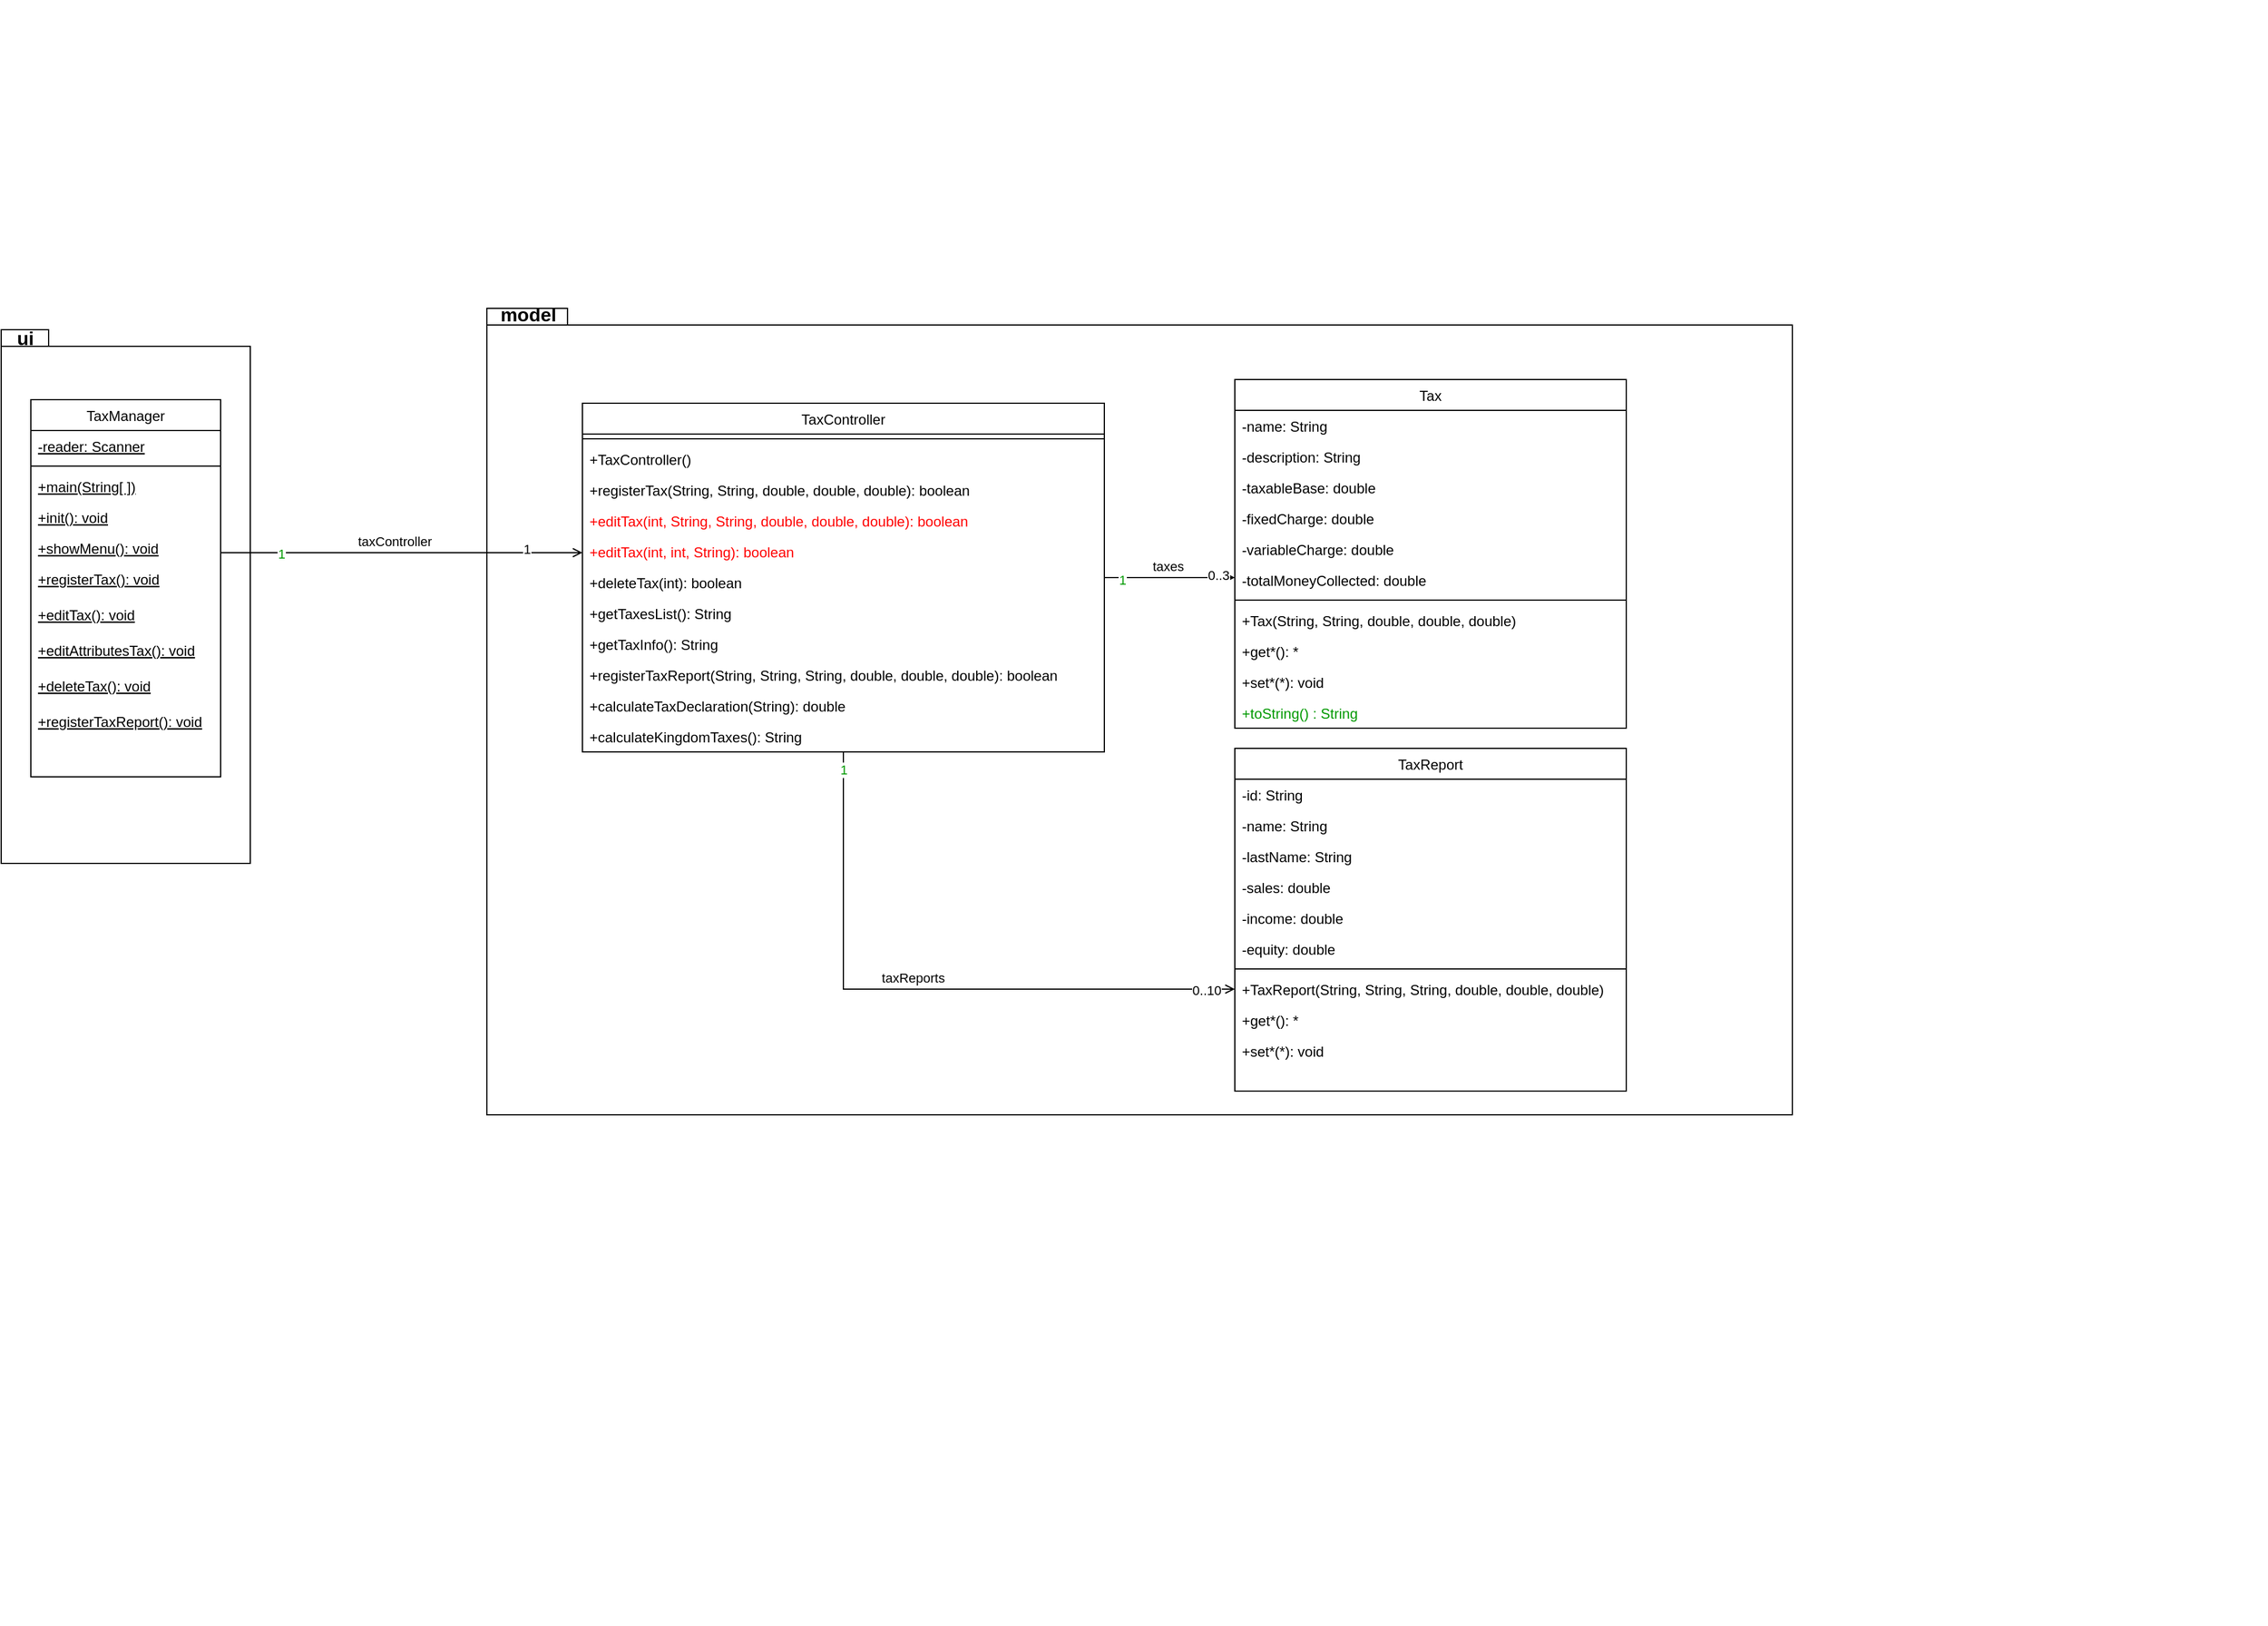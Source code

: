 <mxfile version="17.4.1" type="device"><diagram id="C5RBs43oDa-KdzZeNtuy" name="Page-1"><mxGraphModel dx="1577" dy="1588" grid="1" gridSize="10" guides="1" tooltips="1" connect="1" arrows="1" fold="1" page="1" pageScale="1" pageWidth="827" pageHeight="1169" math="0" shadow="0"><root><mxCell id="WIyWlLk6GJQsqaUBKTNV-0"/><mxCell id="WIyWlLk6GJQsqaUBKTNV-1" parent="WIyWlLk6GJQsqaUBKTNV-0"/><mxCell id="iSvfDCIpd0G1INtYwZN1-61" value="" style="group" parent="WIyWlLk6GJQsqaUBKTNV-1" vertex="1" connectable="0"><mxGeometry x="-390" y="98" width="340" height="473" as="geometry"/></mxCell><mxCell id="iSvfDCIpd0G1INtYwZN1-53" value="" style="shape=folder;fontStyle=1;spacingTop=10;tabWidth=40;tabHeight=14;tabPosition=left;html=1;" parent="iSvfDCIpd0G1INtYwZN1-61" vertex="1"><mxGeometry width="210" height="450" as="geometry"/></mxCell><mxCell id="iSvfDCIpd0G1INtYwZN1-55" value="ui" style="text;strokeColor=none;fillColor=none;html=1;fontSize=16;fontStyle=1;verticalAlign=middle;align=center;" parent="iSvfDCIpd0G1INtYwZN1-61" vertex="1"><mxGeometry x="10" width="20" height="14.308" as="geometry"/></mxCell><mxCell id="zkfFHV4jXpPFQw0GAbJ--0" value="TaxManager" style="swimlane;fontStyle=0;align=center;verticalAlign=top;childLayout=stackLayout;horizontal=1;startSize=26;horizontalStack=0;resizeParent=1;resizeLast=0;collapsible=1;marginBottom=0;rounded=0;shadow=0;strokeWidth=1;" parent="iSvfDCIpd0G1INtYwZN1-61" vertex="1"><mxGeometry x="25" y="59" width="160" height="318" as="geometry"><mxRectangle x="230" y="140" width="160" height="26" as="alternateBounds"/></mxGeometry></mxCell><mxCell id="GXTYJlBUm4R1N5sfBBOL-35" value="-reader: Scanner" style="text;align=left;verticalAlign=top;spacingLeft=4;spacingRight=4;overflow=hidden;rotatable=0;points=[[0,0.5],[1,0.5]];portConstraint=eastwest;fontStyle=4" parent="zkfFHV4jXpPFQw0GAbJ--0" vertex="1"><mxGeometry y="26" width="160" height="26" as="geometry"/></mxCell><mxCell id="zkfFHV4jXpPFQw0GAbJ--4" value="" style="line;html=1;strokeWidth=1;align=left;verticalAlign=middle;spacingTop=-1;spacingLeft=3;spacingRight=3;rotatable=0;labelPosition=right;points=[];portConstraint=eastwest;" parent="zkfFHV4jXpPFQw0GAbJ--0" vertex="1"><mxGeometry y="52" width="160" height="8" as="geometry"/></mxCell><mxCell id="zkfFHV4jXpPFQw0GAbJ--5" value="+main(String[ ])" style="text;align=left;verticalAlign=top;spacingLeft=4;spacingRight=4;overflow=hidden;rotatable=0;points=[[0,0.5],[1,0.5]];portConstraint=eastwest;fontStyle=4" parent="zkfFHV4jXpPFQw0GAbJ--0" vertex="1"><mxGeometry y="60" width="160" height="26" as="geometry"/></mxCell><mxCell id="iSvfDCIpd0G1INtYwZN1-144" value="+init(): void" style="text;align=left;verticalAlign=top;spacingLeft=4;spacingRight=4;overflow=hidden;rotatable=0;points=[[0,0.5],[1,0.5]];portConstraint=eastwest;fontStyle=4" parent="zkfFHV4jXpPFQw0GAbJ--0" vertex="1"><mxGeometry y="86" width="160" height="26" as="geometry"/></mxCell><mxCell id="iSvfDCIpd0G1INtYwZN1-143" value="+showMenu(): void" style="text;align=left;verticalAlign=top;spacingLeft=4;spacingRight=4;overflow=hidden;rotatable=0;points=[[0,0.5],[1,0.5]];portConstraint=eastwest;fontStyle=4" parent="zkfFHV4jXpPFQw0GAbJ--0" vertex="1"><mxGeometry y="112" width="160" height="26" as="geometry"/></mxCell><mxCell id="iSvfDCIpd0G1INtYwZN1-147" value="+registerTax(): void" style="text;align=left;verticalAlign=top;spacingLeft=4;spacingRight=4;overflow=hidden;rotatable=0;points=[[0,0.5],[1,0.5]];portConstraint=eastwest;fontStyle=4" parent="zkfFHV4jXpPFQw0GAbJ--0" vertex="1"><mxGeometry y="138" width="160" height="30" as="geometry"/></mxCell><mxCell id="FEnrGM01LUSikewPNt-f-1" value="+editTax(): void" style="text;align=left;verticalAlign=top;spacingLeft=4;spacingRight=4;overflow=hidden;rotatable=0;points=[[0,0.5],[1,0.5]];portConstraint=eastwest;fontStyle=4" vertex="1" parent="zkfFHV4jXpPFQw0GAbJ--0"><mxGeometry y="168" width="160" height="30" as="geometry"/></mxCell><mxCell id="FEnrGM01LUSikewPNt-f-2" value="+editAttributesTax(): void" style="text;align=left;verticalAlign=top;spacingLeft=4;spacingRight=4;overflow=hidden;rotatable=0;points=[[0,0.5],[1,0.5]];portConstraint=eastwest;fontStyle=4" vertex="1" parent="zkfFHV4jXpPFQw0GAbJ--0"><mxGeometry y="198" width="160" height="30" as="geometry"/></mxCell><mxCell id="FEnrGM01LUSikewPNt-f-4" value="+deleteTax(): void" style="text;align=left;verticalAlign=top;spacingLeft=4;spacingRight=4;overflow=hidden;rotatable=0;points=[[0,0.5],[1,0.5]];portConstraint=eastwest;fontStyle=4" vertex="1" parent="zkfFHV4jXpPFQw0GAbJ--0"><mxGeometry y="228" width="160" height="30" as="geometry"/></mxCell><mxCell id="FEnrGM01LUSikewPNt-f-3" value="+registerTaxReport(): void" style="text;align=left;verticalAlign=top;spacingLeft=4;spacingRight=4;overflow=hidden;rotatable=0;points=[[0,0.5],[1,0.5]];portConstraint=eastwest;fontStyle=4" vertex="1" parent="zkfFHV4jXpPFQw0GAbJ--0"><mxGeometry y="258" width="160" height="30" as="geometry"/></mxCell><mxCell id="iSvfDCIpd0G1INtYwZN1-60" value="" style="group;editable=0;" parent="WIyWlLk6GJQsqaUBKTNV-1" vertex="1" connectable="0"><mxGeometry x="-40" y="-180" width="1560" height="1370" as="geometry"/></mxCell><mxCell id="iSvfDCIpd0G1INtYwZN1-62" value="Coach" style="swimlane;fontStyle=0;align=center;verticalAlign=top;childLayout=stackLayout;horizontal=1;startSize=26;horizontalStack=0;resizeParent=1;resizeLast=0;collapsible=1;marginBottom=0;rounded=0;shadow=0;strokeWidth=1;" parent="iSvfDCIpd0G1INtYwZN1-60" vertex="1"><mxGeometry x="817.143" y="610" width="237.714" height="216" as="geometry"><mxRectangle x="550" y="140" width="160" height="26" as="alternateBounds"/></mxGeometry></mxCell><mxCell id="iSvfDCIpd0G1INtYwZN1-63" value="-name: String" style="text;align=left;verticalAlign=top;spacingLeft=4;spacingRight=4;overflow=hidden;rotatable=0;points=[[0,0.5],[1,0.5]];portConstraint=eastwest;rounded=0;shadow=0;html=0;" parent="iSvfDCIpd0G1INtYwZN1-62" vertex="1"><mxGeometry y="26" width="237.714" height="26" as="geometry"/></mxCell><mxCell id="iSvfDCIpd0G1INtYwZN1-66" value="-lastName: String" style="text;align=left;verticalAlign=top;spacingLeft=4;spacingRight=4;overflow=hidden;rotatable=0;points=[[0,0.5],[1,0.5]];portConstraint=eastwest;rounded=0;shadow=0;html=0;" parent="iSvfDCIpd0G1INtYwZN1-62" vertex="1"><mxGeometry y="52" width="237.714" height="26" as="geometry"/></mxCell><mxCell id="iSvfDCIpd0G1INtYwZN1-65" value="-id: String" style="text;align=left;verticalAlign=top;spacingLeft=4;spacingRight=4;overflow=hidden;rotatable=0;points=[[0,0.5],[1,0.5]];portConstraint=eastwest;rounded=0;shadow=0;html=0;" parent="iSvfDCIpd0G1INtYwZN1-62" vertex="1"><mxGeometry y="78" width="237.714" height="26" as="geometry"/></mxCell><mxCell id="iSvfDCIpd0G1INtYwZN1-67" value="-yearsOfExperience: int" style="text;align=left;verticalAlign=top;spacingLeft=4;spacingRight=4;overflow=hidden;rotatable=0;points=[[0,0.5],[1,0.5]];portConstraint=eastwest;rounded=0;shadow=0;html=0;" parent="iSvfDCIpd0G1INtYwZN1-62" vertex="1"><mxGeometry y="104" width="237.714" height="26" as="geometry"/></mxCell><mxCell id="iSvfDCIpd0G1INtYwZN1-68" value="" style="line;html=1;strokeWidth=1;align=left;verticalAlign=middle;spacingTop=-1;spacingLeft=3;spacingRight=3;rotatable=0;labelPosition=right;points=[];portConstraint=eastwest;" parent="iSvfDCIpd0G1INtYwZN1-62" vertex="1"><mxGeometry y="130" width="237.714" height="8" as="geometry"/></mxCell><mxCell id="iSvfDCIpd0G1INtYwZN1-89" value="" style="endArrow=open;shadow=0;strokeWidth=1;rounded=0;endFill=1;edgeStyle=elbowEdgeStyle;elbow=vertical;" parent="iSvfDCIpd0G1INtYwZN1-60" edge="1"><mxGeometry x="0.5" y="41" relative="1" as="geometry"><mxPoint x="564.571" y="516.0" as="sourcePoint"/><mxPoint x="564.571" y="610" as="targetPoint"/><mxPoint x="-40" y="32" as="offset"/></mxGeometry></mxCell><mxCell id="iSvfDCIpd0G1INtYwZN1-90" value="1" style="resizable=0;align=left;verticalAlign=bottom;labelBackgroundColor=none;fontSize=12;" parent="iSvfDCIpd0G1INtYwZN1-89" connectable="0" vertex="1"><mxGeometry x="-1" relative="1" as="geometry"><mxPoint x="-10" y="24" as="offset"/></mxGeometry></mxCell><mxCell id="iSvfDCIpd0G1INtYwZN1-91" value="1" style="resizable=0;align=right;verticalAlign=bottom;labelBackgroundColor=none;fontSize=12;" parent="iSvfDCIpd0G1INtYwZN1-89" connectable="0" vertex="1"><mxGeometry x="1" relative="1" as="geometry"><mxPoint y="-10" as="offset"/></mxGeometry></mxCell><mxCell id="iSvfDCIpd0G1INtYwZN1-92" value="visitorTeam" style="text;html=1;resizable=0;points=[];;align=center;verticalAlign=middle;labelBackgroundColor=none;rounded=0;shadow=0;strokeWidth=1;fontSize=12;" parent="iSvfDCIpd0G1INtYwZN1-89" vertex="1" connectable="0"><mxGeometry x="0.5" y="49" relative="1" as="geometry"><mxPoint x="-9" y="-27" as="offset"/></mxGeometry></mxCell><mxCell id="iSvfDCIpd0G1INtYwZN1-102" value="" style="group;expand=0;" parent="iSvfDCIpd0G1INtYwZN1-60" vertex="1" connectable="0"><mxGeometry width="1560" height="1370" as="geometry"/></mxCell><mxCell id="iSvfDCIpd0G1INtYwZN1-103" value="" style="shape=folder;fontStyle=1;spacingTop=10;tabWidth=40;tabHeight=14;tabPosition=left;html=1;editable=0;" parent="iSvfDCIpd0G1INtYwZN1-102" vertex="1"><mxGeometry x="59.43" y="260" width="1100.57" height="680" as="geometry"/></mxCell><mxCell id="iSvfDCIpd0G1INtYwZN1-104" value="model" style="text;strokeColor=none;fillColor=none;html=1;fontSize=16;fontStyle=1;verticalAlign=middle;align=center;" parent="iSvfDCIpd0G1INtYwZN1-102" vertex="1"><mxGeometry x="-25" y="260" width="237.714" height="10" as="geometry"/></mxCell><mxCell id="zkfFHV4jXpPFQw0GAbJ--17" value="Tax" style="swimlane;fontStyle=0;align=center;verticalAlign=top;childLayout=stackLayout;horizontal=1;startSize=26;horizontalStack=0;resizeParent=1;resizeLast=0;collapsible=1;marginBottom=0;rounded=0;shadow=0;strokeWidth=1;" parent="iSvfDCIpd0G1INtYwZN1-102" vertex="1"><mxGeometry x="690" y="320" width="330" height="294" as="geometry"><mxRectangle x="550" y="140" width="160" height="26" as="alternateBounds"/></mxGeometry></mxCell><mxCell id="GXTYJlBUm4R1N5sfBBOL-2" value="-name: String" style="text;align=left;verticalAlign=top;spacingLeft=4;spacingRight=4;overflow=hidden;rotatable=0;points=[[0,0.5],[1,0.5]];portConstraint=eastwest;" parent="zkfFHV4jXpPFQw0GAbJ--17" vertex="1"><mxGeometry y="26" width="330" height="26" as="geometry"/></mxCell><mxCell id="9-6iA7lAX-BFfFZd8zge-0" value="-description: String" style="text;align=left;verticalAlign=top;spacingLeft=4;spacingRight=4;overflow=hidden;rotatable=0;points=[[0,0.5],[1,0.5]];portConstraint=eastwest;" parent="zkfFHV4jXpPFQw0GAbJ--17" vertex="1"><mxGeometry y="52" width="330" height="26" as="geometry"/></mxCell><mxCell id="9-6iA7lAX-BFfFZd8zge-1" value="-taxableBase: double" style="text;align=left;verticalAlign=top;spacingLeft=4;spacingRight=4;overflow=hidden;rotatable=0;points=[[0,0.5],[1,0.5]];portConstraint=eastwest;" parent="zkfFHV4jXpPFQw0GAbJ--17" vertex="1"><mxGeometry y="78" width="330" height="26" as="geometry"/></mxCell><mxCell id="9-6iA7lAX-BFfFZd8zge-2" value="-fixedCharge: double" style="text;align=left;verticalAlign=top;spacingLeft=4;spacingRight=4;overflow=hidden;rotatable=0;points=[[0,0.5],[1,0.5]];portConstraint=eastwest;" parent="zkfFHV4jXpPFQw0GAbJ--17" vertex="1"><mxGeometry y="104" width="330" height="26" as="geometry"/></mxCell><mxCell id="9-6iA7lAX-BFfFZd8zge-3" value="-variableCharge: double" style="text;align=left;verticalAlign=top;spacingLeft=4;spacingRight=4;overflow=hidden;rotatable=0;points=[[0,0.5],[1,0.5]];portConstraint=eastwest;" parent="zkfFHV4jXpPFQw0GAbJ--17" vertex="1"><mxGeometry y="130" width="330" height="26" as="geometry"/></mxCell><mxCell id="9-6iA7lAX-BFfFZd8zge-6" value="-totalMoneyCollected: double" style="text;align=left;verticalAlign=top;spacingLeft=4;spacingRight=4;overflow=hidden;rotatable=0;points=[[0,0.5],[1,0.5]];portConstraint=eastwest;" parent="zkfFHV4jXpPFQw0GAbJ--17" vertex="1"><mxGeometry y="156" width="330" height="26" as="geometry"/></mxCell><mxCell id="zkfFHV4jXpPFQw0GAbJ--23" value="" style="line;html=1;strokeWidth=1;align=left;verticalAlign=middle;spacingTop=-1;spacingLeft=3;spacingRight=3;rotatable=0;labelPosition=right;points=[];portConstraint=eastwest;" parent="zkfFHV4jXpPFQw0GAbJ--17" vertex="1"><mxGeometry y="182" width="330" height="8" as="geometry"/></mxCell><mxCell id="iSvfDCIpd0G1INtYwZN1-139" value="+Tax(String, String, double, double, double)" style="text;align=left;verticalAlign=top;spacingLeft=4;spacingRight=4;overflow=hidden;rotatable=0;points=[[0,0.5],[1,0.5]];portConstraint=eastwest;" parent="zkfFHV4jXpPFQw0GAbJ--17" vertex="1"><mxGeometry y="190" width="330" height="26" as="geometry"/></mxCell><mxCell id="GXTYJlBUm4R1N5sfBBOL-6" value="+get*(): *" style="text;align=left;verticalAlign=top;spacingLeft=4;spacingRight=4;overflow=hidden;rotatable=0;points=[[0,0.5],[1,0.5]];portConstraint=eastwest;" parent="zkfFHV4jXpPFQw0GAbJ--17" vertex="1"><mxGeometry y="216" width="330" height="26" as="geometry"/></mxCell><mxCell id="FEnrGM01LUSikewPNt-f-9" value="+set*(*): void" style="text;align=left;verticalAlign=top;spacingLeft=4;spacingRight=4;overflow=hidden;rotatable=0;points=[[0,0.5],[1,0.5]];portConstraint=eastwest;" vertex="1" parent="zkfFHV4jXpPFQw0GAbJ--17"><mxGeometry y="242" width="330" height="26" as="geometry"/></mxCell><mxCell id="GXTYJlBUm4R1N5sfBBOL-7" value="+toString() : String" style="text;align=left;verticalAlign=top;spacingLeft=4;spacingRight=4;overflow=hidden;rotatable=0;points=[[0,0.5],[1,0.5]];portConstraint=eastwest;fontColor=#009900;" parent="zkfFHV4jXpPFQw0GAbJ--17" vertex="1"><mxGeometry y="268" width="330" height="26" as="geometry"/></mxCell><mxCell id="iSvfDCIpd0G1INtYwZN1-19" value="TaxReport" style="swimlane;fontStyle=0;align=center;verticalAlign=top;childLayout=stackLayout;horizontal=1;startSize=26;horizontalStack=0;resizeParent=1;resizeLast=0;collapsible=1;marginBottom=0;rounded=0;shadow=0;strokeWidth=1;" parent="iSvfDCIpd0G1INtYwZN1-102" vertex="1"><mxGeometry x="690" y="631" width="330" height="289" as="geometry"><mxRectangle x="550" y="140" width="160" height="26" as="alternateBounds"/></mxGeometry></mxCell><mxCell id="_fnw8Zt32BaWiqTVyKeV-10" value="-id: String" style="text;align=left;verticalAlign=top;spacingLeft=4;spacingRight=4;overflow=hidden;rotatable=0;points=[[0,0.5],[1,0.5]];portConstraint=eastwest;" parent="iSvfDCIpd0G1INtYwZN1-19" vertex="1"><mxGeometry y="26" width="330" height="26" as="geometry"/></mxCell><mxCell id="_fnw8Zt32BaWiqTVyKeV-9" value="-name: String" style="text;align=left;verticalAlign=top;spacingLeft=4;spacingRight=4;overflow=hidden;rotatable=0;points=[[0,0.5],[1,0.5]];portConstraint=eastwest;" parent="iSvfDCIpd0G1INtYwZN1-19" vertex="1"><mxGeometry y="52" width="330" height="26" as="geometry"/></mxCell><mxCell id="_fnw8Zt32BaWiqTVyKeV-11" value="-lastName: String" style="text;align=left;verticalAlign=top;spacingLeft=4;spacingRight=4;overflow=hidden;rotatable=0;points=[[0,0.5],[1,0.5]];portConstraint=eastwest;" parent="iSvfDCIpd0G1INtYwZN1-19" vertex="1"><mxGeometry y="78" width="330" height="26" as="geometry"/></mxCell><mxCell id="_fnw8Zt32BaWiqTVyKeV-12" value="-sales: double" style="text;align=left;verticalAlign=top;spacingLeft=4;spacingRight=4;overflow=hidden;rotatable=0;points=[[0,0.5],[1,0.5]];portConstraint=eastwest;" parent="iSvfDCIpd0G1INtYwZN1-19" vertex="1"><mxGeometry y="104" width="330" height="26" as="geometry"/></mxCell><mxCell id="_fnw8Zt32BaWiqTVyKeV-13" value="-income: double" style="text;align=left;verticalAlign=top;spacingLeft=4;spacingRight=4;overflow=hidden;rotatable=0;points=[[0,0.5],[1,0.5]];portConstraint=eastwest;" parent="iSvfDCIpd0G1INtYwZN1-19" vertex="1"><mxGeometry y="130" width="330" height="26" as="geometry"/></mxCell><mxCell id="_fnw8Zt32BaWiqTVyKeV-14" value="-equity: double" style="text;align=left;verticalAlign=top;spacingLeft=4;spacingRight=4;overflow=hidden;rotatable=0;points=[[0,0.5],[1,0.5]];portConstraint=eastwest;" parent="iSvfDCIpd0G1INtYwZN1-19" vertex="1"><mxGeometry y="156" width="330" height="26" as="geometry"/></mxCell><mxCell id="iSvfDCIpd0G1INtYwZN1-23" value="" style="line;html=1;strokeWidth=1;align=left;verticalAlign=middle;spacingTop=-1;spacingLeft=3;spacingRight=3;rotatable=0;labelPosition=right;points=[];portConstraint=eastwest;" parent="iSvfDCIpd0G1INtYwZN1-19" vertex="1"><mxGeometry y="182" width="330" height="8" as="geometry"/></mxCell><mxCell id="_fnw8Zt32BaWiqTVyKeV-15" value="+TaxReport(String, String, String, double, double, double)" style="text;align=left;verticalAlign=top;spacingLeft=4;spacingRight=4;overflow=hidden;rotatable=0;points=[[0,0.5],[1,0.5]];portConstraint=eastwest;" parent="iSvfDCIpd0G1INtYwZN1-19" vertex="1"><mxGeometry y="190" width="330" height="26" as="geometry"/></mxCell><mxCell id="_fnw8Zt32BaWiqTVyKeV-16" value="+get*(): *" style="text;align=left;verticalAlign=top;spacingLeft=4;spacingRight=4;overflow=hidden;rotatable=0;points=[[0,0.5],[1,0.5]];portConstraint=eastwest;" parent="iSvfDCIpd0G1INtYwZN1-19" vertex="1"><mxGeometry y="216" width="330" height="26" as="geometry"/></mxCell><mxCell id="_fnw8Zt32BaWiqTVyKeV-17" value="+set*(*): void" style="text;align=left;verticalAlign=top;spacingLeft=4;spacingRight=4;overflow=hidden;rotatable=0;points=[[0,0.5],[1,0.5]];portConstraint=eastwest;" parent="iSvfDCIpd0G1INtYwZN1-19" vertex="1"><mxGeometry y="242" width="330" height="26" as="geometry"/></mxCell><mxCell id="GXTYJlBUm4R1N5sfBBOL-19" value="TaxController" style="swimlane;fontStyle=0;align=center;verticalAlign=top;childLayout=stackLayout;horizontal=1;startSize=26;horizontalStack=0;resizeParent=1;resizeLast=0;collapsible=1;marginBottom=0;rounded=0;shadow=0;strokeWidth=1;" parent="iSvfDCIpd0G1INtYwZN1-102" vertex="1"><mxGeometry x="140" y="340" width="440" height="294" as="geometry"><mxRectangle x="230" y="140" width="160" height="26" as="alternateBounds"/></mxGeometry></mxCell><mxCell id="GXTYJlBUm4R1N5sfBBOL-20" value="" style="line;html=1;strokeWidth=1;align=left;verticalAlign=middle;spacingTop=-1;spacingLeft=3;spacingRight=3;rotatable=0;labelPosition=right;points=[];portConstraint=eastwest;" parent="GXTYJlBUm4R1N5sfBBOL-19" vertex="1"><mxGeometry y="26" width="440" height="8" as="geometry"/></mxCell><mxCell id="GXTYJlBUm4R1N5sfBBOL-33" value="+TaxController()" style="text;align=left;verticalAlign=top;spacingLeft=4;spacingRight=4;overflow=hidden;rotatable=0;points=[[0,0.5],[1,0.5]];portConstraint=eastwest;fontStyle=0" parent="GXTYJlBUm4R1N5sfBBOL-19" vertex="1"><mxGeometry y="34" width="440" height="26" as="geometry"/></mxCell><mxCell id="_fnw8Zt32BaWiqTVyKeV-4" value="+registerTax(String, String, double, double, double): boolean" style="text;align=left;verticalAlign=top;spacingLeft=4;spacingRight=4;overflow=hidden;rotatable=0;points=[[0,0.5],[1,0.5]];portConstraint=eastwest;fontStyle=0" parent="GXTYJlBUm4R1N5sfBBOL-19" vertex="1"><mxGeometry y="60" width="440" height="26" as="geometry"/></mxCell><mxCell id="_fnw8Zt32BaWiqTVyKeV-3" value="+editTax(int, String, String, double, double, double): boolean" style="text;align=left;verticalAlign=top;spacingLeft=4;spacingRight=4;overflow=hidden;rotatable=0;points=[[0,0.5],[1,0.5]];portConstraint=eastwest;fontStyle=0;fontColor=#FF0000;" parent="GXTYJlBUm4R1N5sfBBOL-19" vertex="1"><mxGeometry y="86" width="440" height="26" as="geometry"/></mxCell><mxCell id="FEnrGM01LUSikewPNt-f-8" value="+editTax(int, int, String): boolean" style="text;align=left;verticalAlign=top;spacingLeft=4;spacingRight=4;overflow=hidden;rotatable=0;points=[[0,0.5],[1,0.5]];portConstraint=eastwest;fontStyle=0;fontColor=#FF0000;" vertex="1" parent="GXTYJlBUm4R1N5sfBBOL-19"><mxGeometry y="112" width="440" height="26" as="geometry"/></mxCell><mxCell id="FEnrGM01LUSikewPNt-f-6" value="+deleteTax(int): boolean" style="text;align=left;verticalAlign=top;spacingLeft=4;spacingRight=4;overflow=hidden;rotatable=0;points=[[0,0.5],[1,0.5]];portConstraint=eastwest;fontStyle=0" vertex="1" parent="GXTYJlBUm4R1N5sfBBOL-19"><mxGeometry y="138" width="440" height="26" as="geometry"/></mxCell><mxCell id="FEnrGM01LUSikewPNt-f-5" value="+getTaxesList(): String" style="text;align=left;verticalAlign=top;spacingLeft=4;spacingRight=4;overflow=hidden;rotatable=0;points=[[0,0.5],[1,0.5]];portConstraint=eastwest;fontStyle=0" vertex="1" parent="GXTYJlBUm4R1N5sfBBOL-19"><mxGeometry y="164" width="440" height="26" as="geometry"/></mxCell><mxCell id="FEnrGM01LUSikewPNt-f-7" value="+getTaxInfo(): String" style="text;align=left;verticalAlign=top;spacingLeft=4;spacingRight=4;overflow=hidden;rotatable=0;points=[[0,0.5],[1,0.5]];portConstraint=eastwest;fontStyle=0" vertex="1" parent="GXTYJlBUm4R1N5sfBBOL-19"><mxGeometry y="190" width="440" height="26" as="geometry"/></mxCell><mxCell id="_fnw8Zt32BaWiqTVyKeV-5" value="+registerTaxReport(String, String, String, double, double, double): boolean" style="text;align=left;verticalAlign=top;spacingLeft=4;spacingRight=4;overflow=hidden;rotatable=0;points=[[0,0.5],[1,0.5]];portConstraint=eastwest;fontStyle=0" parent="GXTYJlBUm4R1N5sfBBOL-19" vertex="1"><mxGeometry y="216" width="440" height="26" as="geometry"/></mxCell><mxCell id="_fnw8Zt32BaWiqTVyKeV-7" value="+calculateTaxDeclaration(String): double" style="text;align=left;verticalAlign=top;spacingLeft=4;spacingRight=4;overflow=hidden;rotatable=0;points=[[0,0.5],[1,0.5]];portConstraint=eastwest;fontStyle=0" parent="GXTYJlBUm4R1N5sfBBOL-19" vertex="1"><mxGeometry y="242" width="440" height="26" as="geometry"/></mxCell><mxCell id="_fnw8Zt32BaWiqTVyKeV-8" value="+calculateKingdomTaxes(): String" style="text;align=left;verticalAlign=top;spacingLeft=4;spacingRight=4;overflow=hidden;rotatable=0;points=[[0,0.5],[1,0.5]];portConstraint=eastwest;fontStyle=0" parent="GXTYJlBUm4R1N5sfBBOL-19" vertex="1"><mxGeometry y="268" width="440" height="26" as="geometry"/></mxCell><mxCell id="GXTYJlBUm4R1N5sfBBOL-28" value="taxes" style="endArrow=open;shadow=0;strokeWidth=1;rounded=0;endFill=1;edgeStyle=elbowEdgeStyle;elbow=vertical;" parent="iSvfDCIpd0G1INtYwZN1-102" source="GXTYJlBUm4R1N5sfBBOL-19" target="zkfFHV4jXpPFQw0GAbJ--17" edge="1"><mxGeometry x="-0.022" y="10" relative="1" as="geometry"><mxPoint x="480" y="450" as="sourcePoint"/><mxPoint x="704.86" y="450.0" as="targetPoint"/><mxPoint as="offset"/><Array as="points"><mxPoint x="510" y="450"/><mxPoint x="790" y="630"/><mxPoint x="440.857" y="550"/><mxPoint x="440.857" y="560"/></Array></mxGeometry></mxCell><mxCell id="_fnw8Zt32BaWiqTVyKeV-2" value="0..3" style="edgeLabel;html=1;align=center;verticalAlign=middle;resizable=0;points=[];" parent="GXTYJlBUm4R1N5sfBBOL-28" vertex="1" connectable="0"><mxGeometry x="0.743" y="2" relative="1" as="geometry"><mxPoint as="offset"/></mxGeometry></mxCell><mxCell id="FEnrGM01LUSikewPNt-f-10" value="1" style="edgeLabel;html=1;align=center;verticalAlign=middle;resizable=0;points=[];fontColor=#009900;" vertex="1" connectable="0" parent="GXTYJlBUm4R1N5sfBBOL-28"><mxGeometry x="-0.724" y="-2" relative="1" as="geometry"><mxPoint as="offset"/></mxGeometry></mxCell><mxCell id="GXTYJlBUm4R1N5sfBBOL-31" value="taxReports" style="endArrow=open;shadow=0;strokeWidth=1;rounded=0;endFill=1;edgeStyle=elbowEdgeStyle;elbow=vertical;exitX=0.5;exitY=1;exitDx=0;exitDy=0;" parent="iSvfDCIpd0G1INtYwZN1-102" source="GXTYJlBUm4R1N5sfBBOL-19" target="iSvfDCIpd0G1INtYwZN1-19" edge="1"><mxGeometry x="-0.022" y="10" relative="1" as="geometry"><mxPoint x="330" y="476.0" as="sourcePoint"/><mxPoint x="714.86" y="460" as="targetPoint"/><mxPoint as="offset"/><Array as="points"><mxPoint x="420" y="834"/><mxPoint x="800" y="640"/><mxPoint x="450.857" y="560"/><mxPoint x="450.857" y="570"/></Array></mxGeometry></mxCell><mxCell id="_fnw8Zt32BaWiqTVyKeV-1" value="0..10" style="edgeLabel;html=1;align=center;verticalAlign=middle;resizable=0;points=[];" parent="GXTYJlBUm4R1N5sfBBOL-31" vertex="1" connectable="0"><mxGeometry x="0.907" y="-1" relative="1" as="geometry"><mxPoint as="offset"/></mxGeometry></mxCell><mxCell id="FEnrGM01LUSikewPNt-f-11" value="1" style="edgeLabel;html=1;align=center;verticalAlign=middle;resizable=0;points=[];fontColor=#009900;" vertex="1" connectable="0" parent="GXTYJlBUm4R1N5sfBBOL-31"><mxGeometry x="-0.945" relative="1" as="geometry"><mxPoint as="offset"/></mxGeometry></mxCell><mxCell id="GXTYJlBUm4R1N5sfBBOL-38" value="taxController" style="endArrow=open;shadow=0;strokeWidth=1;rounded=0;endFill=1;edgeStyle=elbowEdgeStyle;elbow=vertical;exitX=1;exitY=0.5;exitDx=0;exitDy=0;" parent="WIyWlLk6GJQsqaUBKTNV-1" source="iSvfDCIpd0G1INtYwZN1-143" target="GXTYJlBUm4R1N5sfBBOL-19" edge="1"><mxGeometry x="-0.022" y="10" relative="1" as="geometry"><mxPoint x="390" y="296.0" as="sourcePoint"/><mxPoint x="100" y="234" as="targetPoint"/><mxPoint as="offset"/><Array as="points"><mxPoint x="-50" y="286"/><mxPoint x="-60" y="280"/><mxPoint x="-80" y="250"/><mxPoint x="470" y="360"/><mxPoint x="480" y="280"/><mxPoint x="760" y="460"/><mxPoint x="410.857" y="380"/><mxPoint x="410.857" y="390"/></Array></mxGeometry></mxCell><mxCell id="_fnw8Zt32BaWiqTVyKeV-0" value="1" style="edgeLabel;html=1;align=center;verticalAlign=middle;resizable=0;points=[];" parent="GXTYJlBUm4R1N5sfBBOL-38" vertex="1" connectable="0"><mxGeometry x="0.696" y="3" relative="1" as="geometry"><mxPoint as="offset"/></mxGeometry></mxCell><mxCell id="FEnrGM01LUSikewPNt-f-12" value="1" style="edgeLabel;html=1;align=center;verticalAlign=middle;resizable=0;points=[];fontColor=#009900;" vertex="1" connectable="0" parent="GXTYJlBUm4R1N5sfBBOL-38"><mxGeometry x="-0.646" y="-1" relative="1" as="geometry"><mxPoint as="offset"/></mxGeometry></mxCell></root></mxGraphModel></diagram></mxfile>